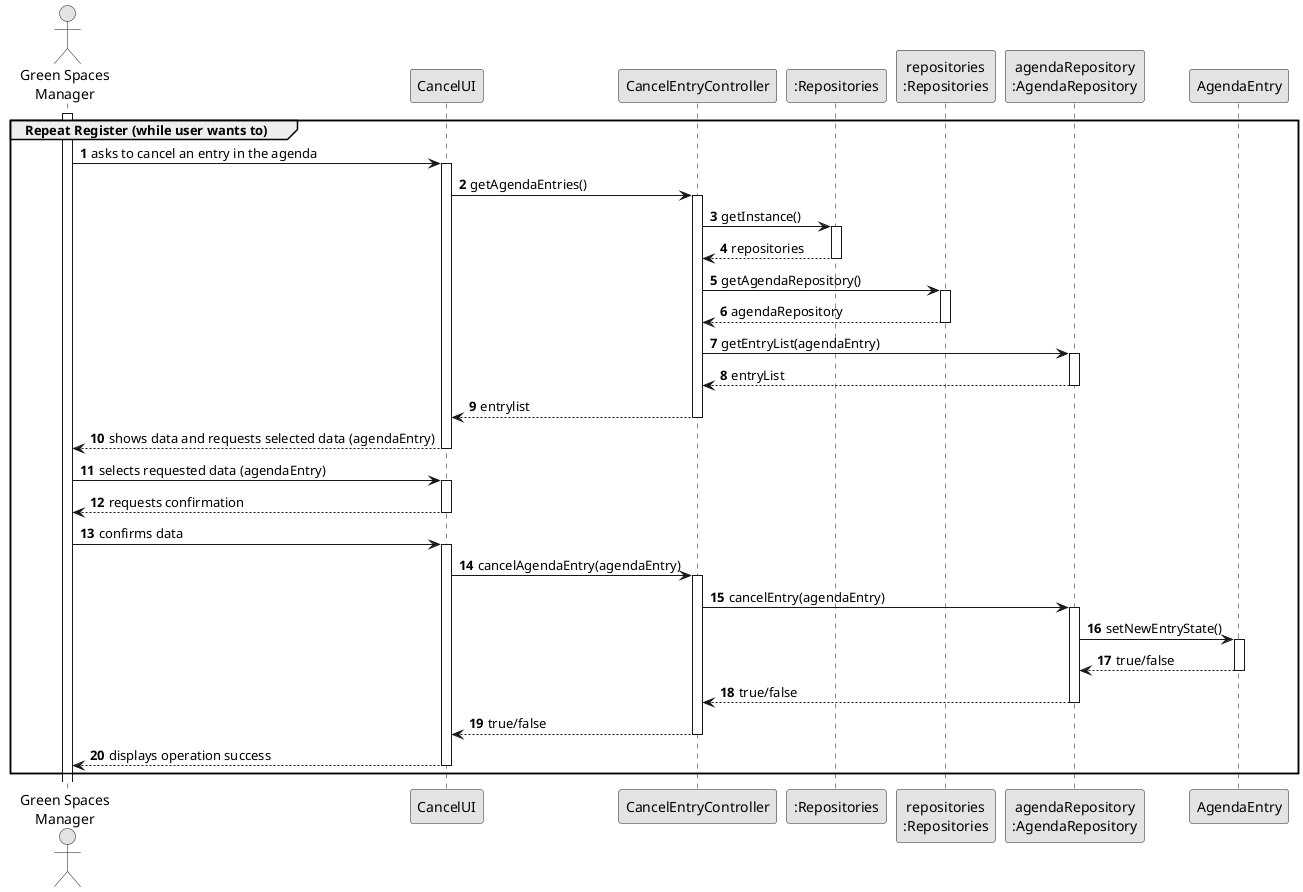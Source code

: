 @startuml
skinparam monochrome true
skinparam packageStyle rectangle
skinparam shadowing false

autonumber

'hide footbox
actor "Green Spaces\nManager" as Employee
participant "CancelUI" as UI
participant "CancelEntryController" as CTRL
participant ":Repositories" as REP
participant "repositories\n:Repositories" as PLAT
participant "agendaRepository\n:AgendaRepository" as AGR
participant "AgendaEntry" as AG

activate Employee
group Repeat Register (while user wants to)
    Employee -> UI : asks to cancel an entry in the agenda
    activate UI
    UI -> CTRL : getAgendaEntries()
    activate CTRL

    CTRL -> REP : getInstance()
    activate REP
    REP --> CTRL : repositories
    deactivate REP
    CTRL -> PLAT : getAgendaRepository()
    activate PLAT
    PLAT --> CTRL : agendaRepository
    deactivate PLAT
    CTRL -> AGR : getEntryList(agendaEntry)
    activate AGR

    AGR --> CTRL : entryList
    deactivate AGR

    CTRL --> UI : entrylist
    deactivate CTRL

    UI --> Employee : shows data and requests selected data (agendaEntry)
    deactivate UI

    Employee -> UI : selects requested data (agendaEntry)
    activate UI

    UI --> Employee : requests confirmation
    deactivate UI

    Employee -> UI : confirms data
    activate UI
    UI -> CTRL : cancelAgendaEntry(agendaEntry)
    activate CTRL
        CTRL -> AGR : cancelEntry(agendaEntry)
        activate AGR

        AGR -> AG : setNewEntryState()
        activate AG

        AG --> AGR : true/false
        deactivate AG

        AGR --> CTRL : true/false
        deactivate AGR
        CTRL --> UI : true/false
        deactivate CTRL

        UI --> Employee : displays operation success
        deactivate UI

end
@enduml
